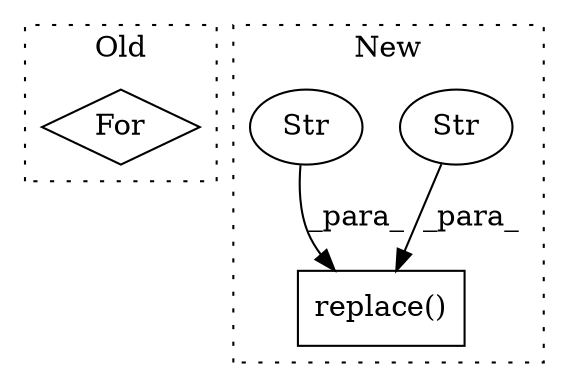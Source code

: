 digraph G {
subgraph cluster0 {
1 [label="For" a="107" s="5309,5364" l="4,18" shape="diamond"];
label = "Old";
style="dotted";
}
subgraph cluster1 {
2 [label="replace()" a="75" s="3175,3874" l="691,1" shape="box"];
3 [label="Str" a="66" s="3866" l="3" shape="ellipse"];
4 [label="Str" a="66" s="3871" l="3" shape="ellipse"];
label = "New";
style="dotted";
}
3 -> 2 [label="_para_"];
4 -> 2 [label="_para_"];
}